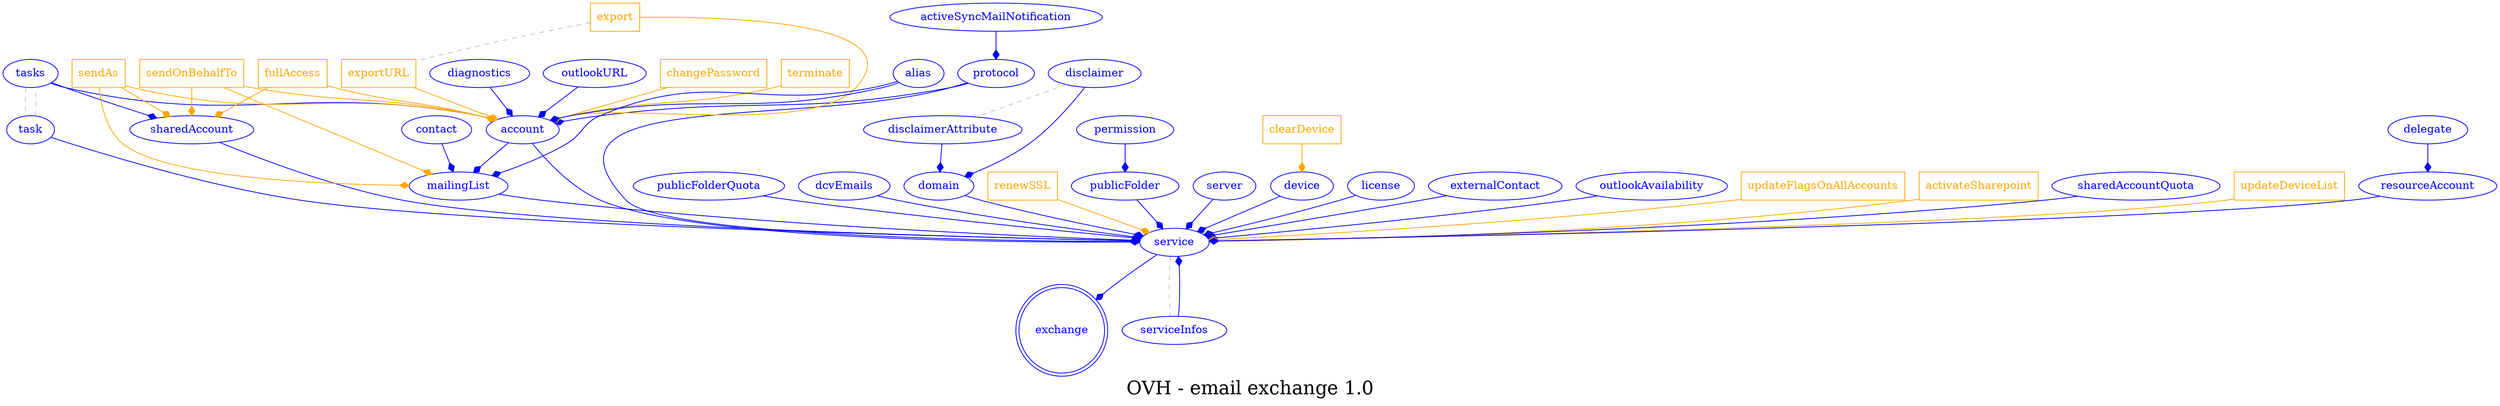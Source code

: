 digraph LexiconGraph {
graph[label="OVH - email exchange 1.0", fontsize=24]
splines=true
"exchange" [color=blue, fontcolor=blue, shape=doublecircle]
"service" -> "exchange" [color=blue, fontcolor=blue, arrowhead=diamond, arrowtail=none]
"service" [color=blue, fontcolor=blue, shape=ellipse]
"serviceInfos" -> "service" [color=blue, fontcolor=blue, arrowhead=diamond, arrowtail=none]
"serviceInfos" [color=blue, fontcolor=blue, shape=ellipse]
"service" -> "serviceInfos" [color=grey, fontcolor=grey, arrowhead=none, arrowtail=none, style=dashed]
"protocol" -> "service" [color=blue, fontcolor=blue, arrowhead=diamond, arrowtail=none]
"protocol" [color=blue, fontcolor=blue, shape=ellipse]
"activeSyncMailNotification" -> "protocol" [color=blue, fontcolor=blue, arrowhead=diamond, arrowtail=none]
"activeSyncMailNotification" [color=blue, fontcolor=blue, shape=ellipse]
"sharedAccount" -> "service" [color=blue, fontcolor=blue, arrowhead=diamond, arrowtail=none]
"sharedAccount" [color=blue, fontcolor=blue, shape=ellipse]
"tasks" -> "sharedAccount" [color=blue, fontcolor=blue, arrowhead=diamond, arrowtail=none]
"tasks" [color=blue, fontcolor=blue, shape=ellipse]
"task" -> "tasks" [color=grey, fontcolor=grey, arrowhead=none, arrowtail=none, style=dashed]
"sendOnBehalfTo" [color=orange, fontcolor=orange, shape=box]
"sendOnBehalfTo" -> "sharedAccount" [color=orange, fontcolor=orange, arrowhead=diamond, arrowtail=none]
"fullAccess" [color=orange, fontcolor=orange, shape=box]
"fullAccess" -> "sharedAccount" [color=orange, fontcolor=orange, arrowhead=diamond, arrowtail=none]
"sendAs" [color=orange, fontcolor=orange, shape=box]
"sendAs" -> "sharedAccount" [color=orange, fontcolor=orange, arrowhead=diamond, arrowtail=none]
"publicFolderQuota" -> "service" [color=blue, fontcolor=blue, arrowhead=diamond, arrowtail=none]
"publicFolderQuota" [color=blue, fontcolor=blue, shape=ellipse]
"dcvEmails" -> "service" [color=blue, fontcolor=blue, arrowhead=diamond, arrowtail=none]
"dcvEmails" [color=blue, fontcolor=blue, shape=ellipse]
"domain" -> "service" [color=blue, fontcolor=blue, arrowhead=diamond, arrowtail=none]
"domain" [color=blue, fontcolor=blue, shape=ellipse]
"disclaimerAttribute" -> "domain" [color=blue, fontcolor=blue, arrowhead=diamond, arrowtail=none]
"disclaimerAttribute" [color=blue, fontcolor=blue, shape=ellipse]
"disclaimer" -> "disclaimerAttribute" [color=grey, fontcolor=grey, arrowhead=none, arrowtail=none, style=dashed]
"disclaimer" -> "domain" [color=blue, fontcolor=blue, arrowhead=diamond, arrowtail=none]
"disclaimer" [color=blue, fontcolor=blue, shape=ellipse]
"renewSSL" [color=orange, fontcolor=orange, shape=box]
"renewSSL" -> "service" [color=orange, fontcolor=orange, arrowhead=diamond, arrowtail=none]
"publicFolder" -> "service" [color=blue, fontcolor=blue, arrowhead=diamond, arrowtail=none]
"publicFolder" [color=blue, fontcolor=blue, shape=ellipse]
"permission" -> "publicFolder" [color=blue, fontcolor=blue, arrowhead=diamond, arrowtail=none]
"permission" [color=blue, fontcolor=blue, shape=ellipse]
"server" -> "service" [color=blue, fontcolor=blue, arrowhead=diamond, arrowtail=none]
"server" [color=blue, fontcolor=blue, shape=ellipse]
"account" -> "service" [color=blue, fontcolor=blue, arrowhead=diamond, arrowtail=none]
"account" [color=blue, fontcolor=blue, shape=ellipse]
"protocol" -> "account" [color=blue, fontcolor=blue, arrowhead=diamond, arrowtail=none]
"tasks" -> "account" [color=blue, fontcolor=blue, arrowhead=diamond, arrowtail=none]
"changePassword" [color=orange, fontcolor=orange, shape=box]
"changePassword" -> "account" [color=orange, fontcolor=orange, arrowhead=diamond, arrowtail=none]
"terminate" [color=orange, fontcolor=orange, shape=box]
"terminate" -> "account" [color=orange, fontcolor=orange, arrowhead=diamond, arrowtail=none]
"exportURL" [color=orange, fontcolor=orange, shape=box]
"exportURL" -> "account" [color=orange, fontcolor=orange, arrowhead=diamond, arrowtail=none]
"export" -> "exportURL" [color=grey, fontcolor=grey, arrowhead=none, arrowtail=none, style=dashed]
"diagnostics" -> "account" [color=blue, fontcolor=blue, arrowhead=diamond, arrowtail=none]
"diagnostics" [color=blue, fontcolor=blue, shape=ellipse]
"sendOnBehalfTo" -> "account" [color=orange, fontcolor=orange, arrowhead=diamond, arrowtail=none]
"fullAccess" -> "account" [color=orange, fontcolor=orange, arrowhead=diamond, arrowtail=none]
"export" [color=orange, fontcolor=orange, shape=box]
"export" -> "account" [color=orange, fontcolor=orange, arrowhead=diamond, arrowtail=none]
"outlookURL" -> "account" [color=blue, fontcolor=blue, arrowhead=diamond, arrowtail=none]
"outlookURL" [color=blue, fontcolor=blue, shape=ellipse]
"alias" -> "account" [color=blue, fontcolor=blue, arrowhead=diamond, arrowtail=none]
"alias" [color=blue, fontcolor=blue, shape=ellipse]
"sendAs" -> "account" [color=orange, fontcolor=orange, arrowhead=diamond, arrowtail=none]
"task" -> "service" [color=blue, fontcolor=blue, arrowhead=diamond, arrowtail=none]
"task" [color=blue, fontcolor=blue, shape=ellipse]
"tasks" -> "task" [color=grey, fontcolor=grey, arrowhead=none, arrowtail=none, style=dashed]
"device" -> "service" [color=blue, fontcolor=blue, arrowhead=diamond, arrowtail=none]
"device" [color=blue, fontcolor=blue, shape=ellipse]
"clearDevice" [color=orange, fontcolor=orange, shape=box]
"clearDevice" -> "device" [color=orange, fontcolor=orange, arrowhead=diamond, arrowtail=none]
"license" -> "service" [color=blue, fontcolor=blue, arrowhead=diamond, arrowtail=none]
"license" [color=blue, fontcolor=blue, shape=ellipse]
"externalContact" -> "service" [color=blue, fontcolor=blue, arrowhead=diamond, arrowtail=none]
"externalContact" [color=blue, fontcolor=blue, shape=ellipse]
"outlookAvailability" -> "service" [color=blue, fontcolor=blue, arrowhead=diamond, arrowtail=none]
"outlookAvailability" [color=blue, fontcolor=blue, shape=ellipse]
"updateFlagsOnAllAccounts" [color=orange, fontcolor=orange, shape=box]
"updateFlagsOnAllAccounts" -> "service" [color=orange, fontcolor=orange, arrowhead=diamond, arrowtail=none]
"mailingList" -> "service" [color=blue, fontcolor=blue, arrowhead=diamond, arrowtail=none]
"mailingList" [color=blue, fontcolor=blue, shape=ellipse]
"account" -> "mailingList" [color=blue, fontcolor=blue, arrowhead=diamond, arrowtail=none]
"contact" -> "mailingList" [color=blue, fontcolor=blue, arrowhead=diamond, arrowtail=none]
"contact" [color=blue, fontcolor=blue, shape=ellipse]
"sendOnBehalfTo" -> "mailingList" [color=orange, fontcolor=orange, arrowhead=diamond, arrowtail=none]
"alias" -> "mailingList" [color=blue, fontcolor=blue, arrowhead=diamond, arrowtail=none]
"sendAs" -> "mailingList" [color=orange, fontcolor=orange, arrowhead=diamond, arrowtail=none]
"activateSharepoint" [color=orange, fontcolor=orange, shape=box]
"activateSharepoint" -> "service" [color=orange, fontcolor=orange, arrowhead=diamond, arrowtail=none]
"sharedAccountQuota" -> "service" [color=blue, fontcolor=blue, arrowhead=diamond, arrowtail=none]
"sharedAccountQuota" [color=blue, fontcolor=blue, shape=ellipse]
"updateDeviceList" [color=orange, fontcolor=orange, shape=box]
"updateDeviceList" -> "service" [color=orange, fontcolor=orange, arrowhead=diamond, arrowtail=none]
"resourceAccount" -> "service" [color=blue, fontcolor=blue, arrowhead=diamond, arrowtail=none]
"resourceAccount" [color=blue, fontcolor=blue, shape=ellipse]
"delegate" -> "resourceAccount" [color=blue, fontcolor=blue, arrowhead=diamond, arrowtail=none]
"delegate" [color=blue, fontcolor=blue, shape=ellipse]
}
